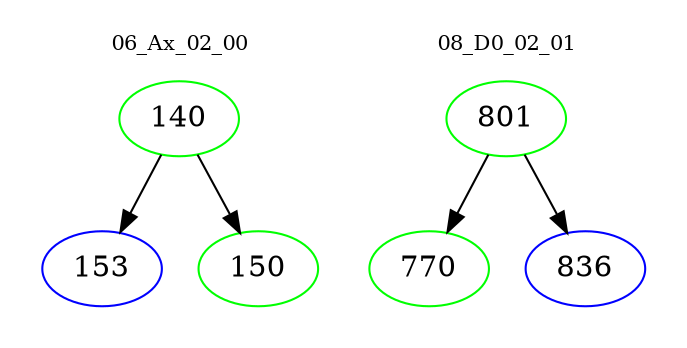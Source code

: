 digraph{
subgraph cluster_0 {
color = white
label = "06_Ax_02_00";
fontsize=10;
T0_140 [label="140", color="green"]
T0_140 -> T0_153 [color="black"]
T0_153 [label="153", color="blue"]
T0_140 -> T0_150 [color="black"]
T0_150 [label="150", color="green"]
}
subgraph cluster_1 {
color = white
label = "08_D0_02_01";
fontsize=10;
T1_801 [label="801", color="green"]
T1_801 -> T1_770 [color="black"]
T1_770 [label="770", color="green"]
T1_801 -> T1_836 [color="black"]
T1_836 [label="836", color="blue"]
}
}
